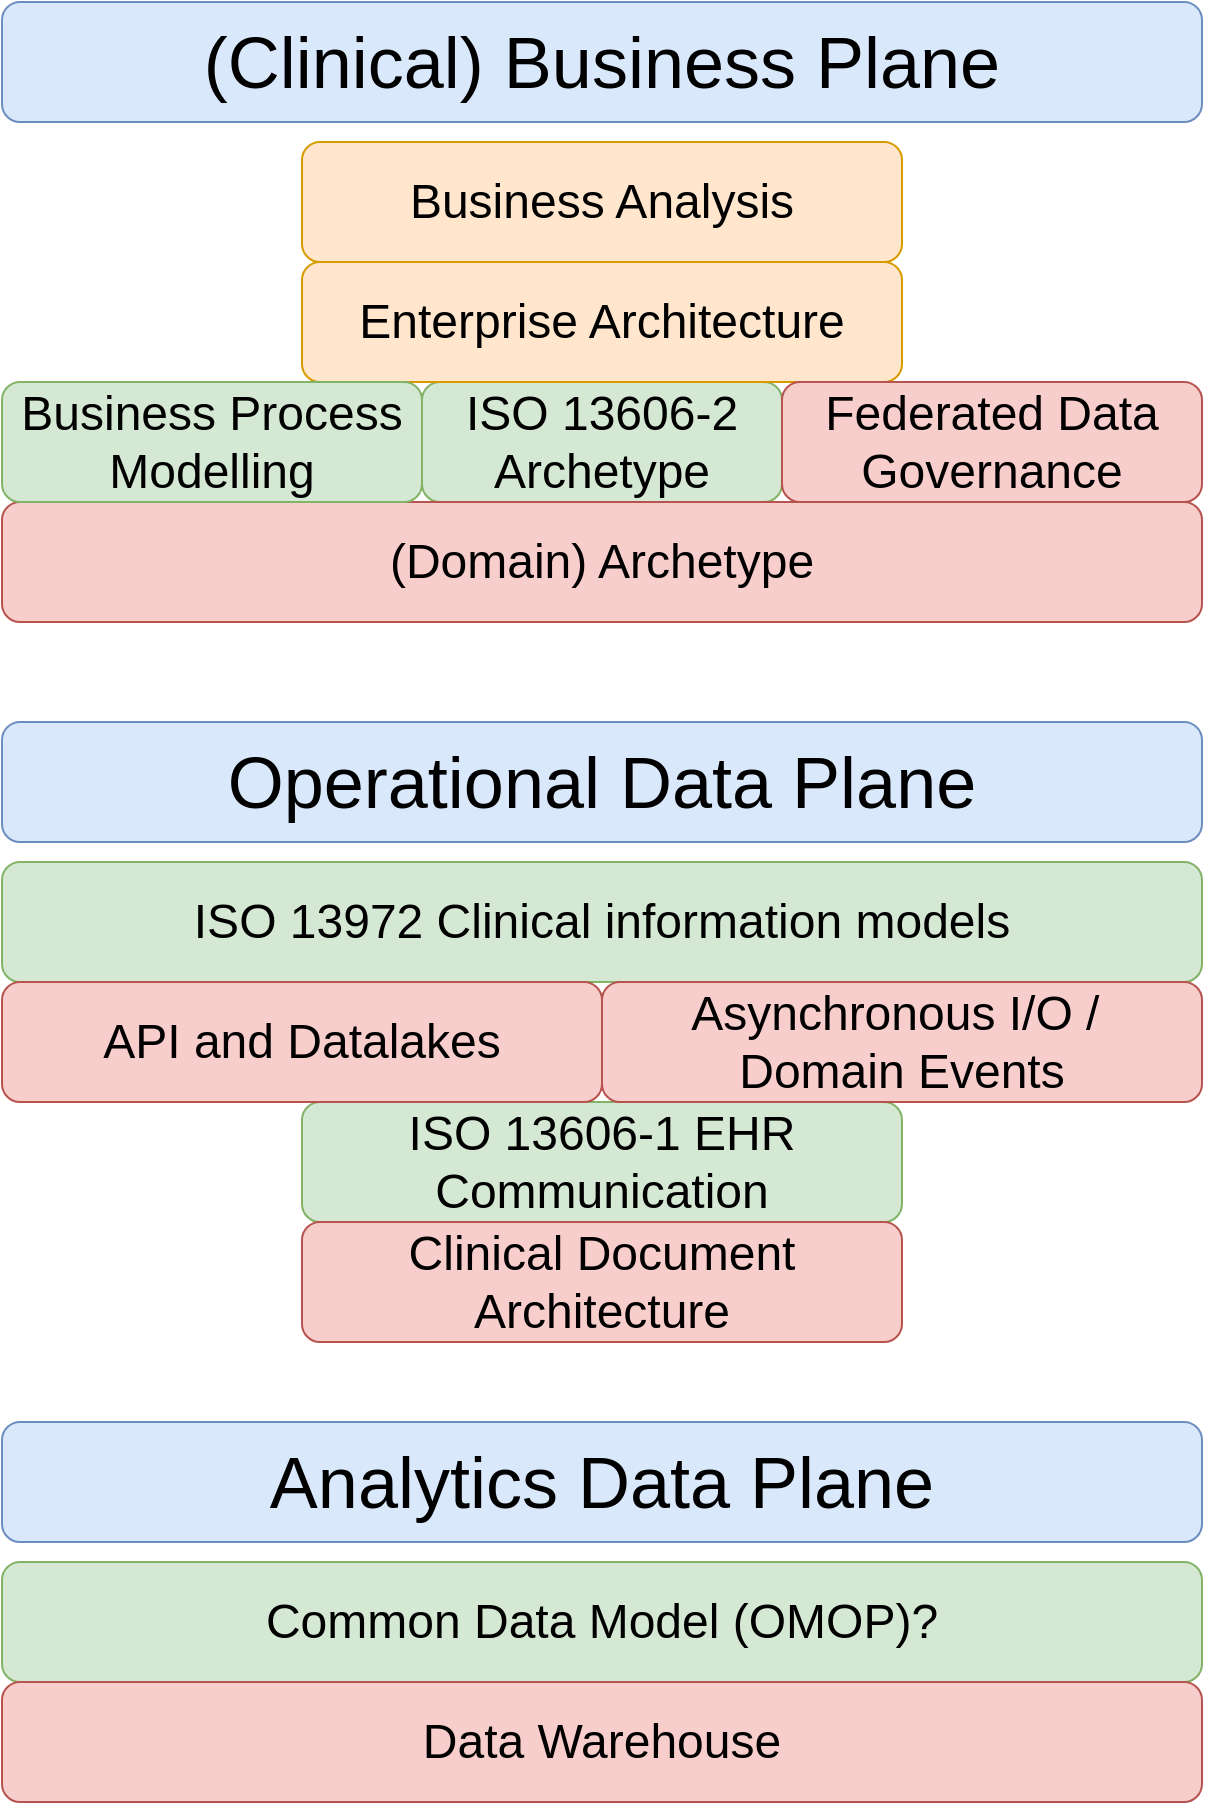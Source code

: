 <mxfile version="27.0.3">
  <diagram name="Page-1" id="oqj9hIbltG6vLU7jDVF0">
    <mxGraphModel grid="1" page="1" gridSize="10" guides="1" tooltips="1" connect="1" arrows="1" fold="1" pageScale="1" pageWidth="827" pageHeight="1169" math="0" shadow="0">
      <root>
        <mxCell id="0" />
        <mxCell id="1" parent="0" />
        <mxCell id="qeMFAvwEG7jKWk_yzprf-1" value="&lt;font style=&quot;font-size: 36px;&quot;&gt;(Clinical) Business Plane&lt;/font&gt;" style="rounded=1;whiteSpace=wrap;html=1;fillColor=#dae8fc;strokeColor=#6c8ebf;" vertex="1" parent="1">
          <mxGeometry x="160" y="-30" width="600" height="60" as="geometry" />
        </mxCell>
        <mxCell id="qeMFAvwEG7jKWk_yzprf-2" value="&lt;font style=&quot;font-size: 36px;&quot;&gt;Operational Data Plane&lt;/font&gt;" style="rounded=1;whiteSpace=wrap;html=1;fillColor=#dae8fc;strokeColor=#6c8ebf;" vertex="1" parent="1">
          <mxGeometry x="160" y="330" width="600" height="60" as="geometry" />
        </mxCell>
        <mxCell id="qeMFAvwEG7jKWk_yzprf-3" value="&lt;font style=&quot;font-size: 36px;&quot;&gt;Analytics Data Plane&lt;/font&gt;" style="rounded=1;whiteSpace=wrap;html=1;fillColor=#dae8fc;strokeColor=#6c8ebf;" vertex="1" parent="1">
          <mxGeometry x="160" y="680" width="600" height="60" as="geometry" />
        </mxCell>
        <mxCell id="qeMFAvwEG7jKWk_yzprf-4" value="&lt;font style=&quot;font-size: 24px;&quot;&gt;Business Analysis&lt;/font&gt;" style="rounded=1;whiteSpace=wrap;html=1;fillColor=#ffe6cc;strokeColor=#d79b00;" vertex="1" parent="1">
          <mxGeometry x="310" y="40" width="300" height="60" as="geometry" />
        </mxCell>
        <mxCell id="qeMFAvwEG7jKWk_yzprf-5" value="&lt;span style=&quot;font-size: 24px;&quot;&gt;ISO 13606-2&lt;/span&gt;&lt;div&gt;&lt;span style=&quot;font-size: 24px;&quot;&gt;Archetype&lt;/span&gt;&lt;/div&gt;" style="rounded=1;whiteSpace=wrap;html=1;fillColor=#d5e8d4;strokeColor=#82b366;" vertex="1" parent="1">
          <mxGeometry x="370" y="160" width="180" height="60" as="geometry" />
        </mxCell>
        <mxCell id="qeMFAvwEG7jKWk_yzprf-6" value="&lt;font style=&quot;font-size: 24px;&quot;&gt;ISO 13972&amp;nbsp;Clinical information models&lt;/font&gt;" style="rounded=1;whiteSpace=wrap;html=1;fillColor=#d5e8d4;strokeColor=#82b366;" vertex="1" parent="1">
          <mxGeometry x="160" y="400" width="600" height="60" as="geometry" />
        </mxCell>
        <mxCell id="qeMFAvwEG7jKWk_yzprf-7" value="&lt;font style=&quot;font-size: 24px;&quot;&gt;ISO 13606-1 EHR Communication&lt;/font&gt;" style="rounded=1;whiteSpace=wrap;html=1;fillColor=#d5e8d4;strokeColor=#82b366;" vertex="1" parent="1">
          <mxGeometry x="310" y="520" width="300" height="60" as="geometry" />
        </mxCell>
        <mxCell id="qeMFAvwEG7jKWk_yzprf-8" value="&lt;font style=&quot;font-size: 24px;&quot;&gt;API and Datalakes&lt;/font&gt;" style="rounded=1;whiteSpace=wrap;html=1;fillColor=#f8cecc;strokeColor=#b85450;" vertex="1" parent="1">
          <mxGeometry x="160" y="460" width="300" height="60" as="geometry" />
        </mxCell>
        <mxCell id="qeMFAvwEG7jKWk_yzprf-9" value="&lt;font style=&quot;font-size: 24px;&quot;&gt;Asynchronous I/O /&amp;nbsp;&lt;br&gt;Domain Events&lt;/font&gt;" style="rounded=1;whiteSpace=wrap;html=1;fillColor=#f8cecc;strokeColor=#b85450;" vertex="1" parent="1">
          <mxGeometry x="460" y="460" width="300" height="60" as="geometry" />
        </mxCell>
        <mxCell id="qeMFAvwEG7jKWk_yzprf-10" value="&lt;font style=&quot;font-size: 24px;&quot;&gt;Clinical Document Architecture&lt;/font&gt;" style="rounded=1;whiteSpace=wrap;html=1;fillColor=#f8cecc;strokeColor=#b85450;" vertex="1" parent="1">
          <mxGeometry x="310" y="580" width="300" height="60" as="geometry" />
        </mxCell>
        <mxCell id="qeMFAvwEG7jKWk_yzprf-11" value="&lt;font style=&quot;font-size: 24px;&quot;&gt;(Domain) Archetype&lt;/font&gt;" style="rounded=1;whiteSpace=wrap;html=1;fillColor=#f8cecc;strokeColor=#b85450;" vertex="1" parent="1">
          <mxGeometry x="160" y="220" width="600" height="60" as="geometry" />
        </mxCell>
        <mxCell id="qeMFAvwEG7jKWk_yzprf-12" value="&lt;font style=&quot;font-size: 24px;&quot;&gt;Common Data Model (OMOP)?&lt;/font&gt;" style="rounded=1;whiteSpace=wrap;html=1;fillColor=#d5e8d4;strokeColor=#82b366;" vertex="1" parent="1">
          <mxGeometry x="160" y="750" width="600" height="60" as="geometry" />
        </mxCell>
        <mxCell id="qeMFAvwEG7jKWk_yzprf-13" value="&lt;font style=&quot;font-size: 24px;&quot;&gt;Data Warehouse&lt;/font&gt;" style="rounded=1;whiteSpace=wrap;html=1;fillColor=#f8cecc;strokeColor=#b85450;" vertex="1" parent="1">
          <mxGeometry x="160" y="810" width="600" height="60" as="geometry" />
        </mxCell>
        <mxCell id="qeMFAvwEG7jKWk_yzprf-14" value="&lt;font style=&quot;font-size: 24px;&quot;&gt;Enterprise Architecture&lt;/font&gt;" style="rounded=1;whiteSpace=wrap;html=1;fillColor=#ffe6cc;strokeColor=#d79b00;" vertex="1" parent="1">
          <mxGeometry x="310" y="100" width="300" height="60" as="geometry" />
        </mxCell>
        <mxCell id="qeMFAvwEG7jKWk_yzprf-15" value="&lt;span style=&quot;font-size: 24px;&quot;&gt;Business Process Modelling&lt;/span&gt;" style="rounded=1;whiteSpace=wrap;html=1;fillColor=#d5e8d4;strokeColor=#82b366;" vertex="1" parent="1">
          <mxGeometry x="160" y="160" width="210" height="60" as="geometry" />
        </mxCell>
        <mxCell id="qeMFAvwEG7jKWk_yzprf-16" value="&lt;span style=&quot;font-size: 24px;&quot;&gt;Federated Data Governance&lt;/span&gt;" style="rounded=1;whiteSpace=wrap;html=1;fillColor=#f8cecc;strokeColor=#b85450;" vertex="1" parent="1">
          <mxGeometry x="550" y="160" width="210" height="60" as="geometry" />
        </mxCell>
      </root>
    </mxGraphModel>
  </diagram>
</mxfile>
